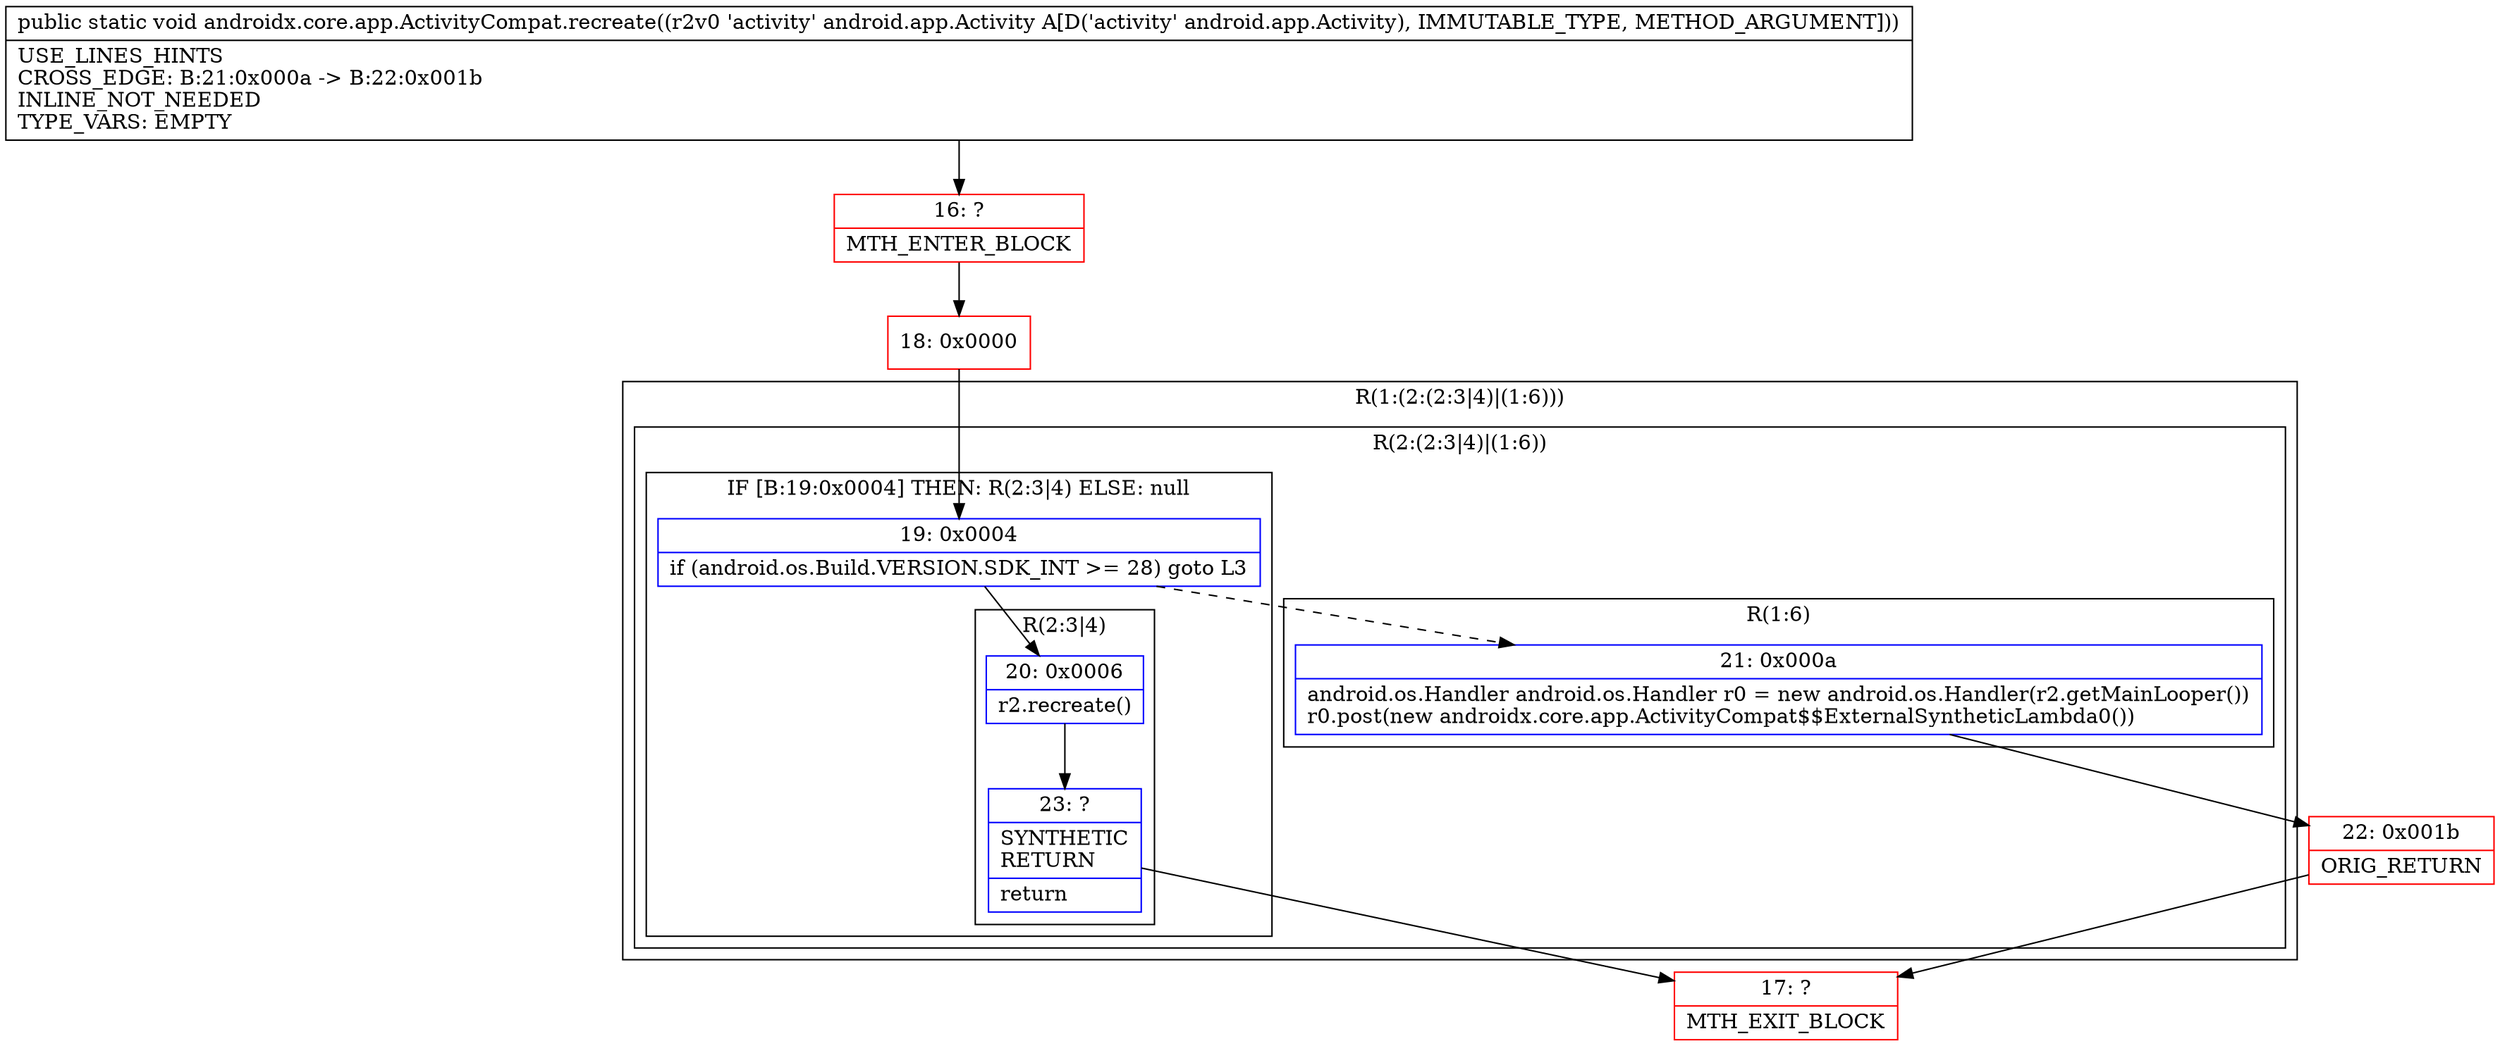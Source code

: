 digraph "CFG forandroidx.core.app.ActivityCompat.recreate(Landroid\/app\/Activity;)V" {
subgraph cluster_Region_1976188625 {
label = "R(1:(2:(2:3|4)|(1:6)))";
node [shape=record,color=blue];
subgraph cluster_Region_1050379683 {
label = "R(2:(2:3|4)|(1:6))";
node [shape=record,color=blue];
subgraph cluster_IfRegion_2140471224 {
label = "IF [B:19:0x0004] THEN: R(2:3|4) ELSE: null";
node [shape=record,color=blue];
Node_19 [shape=record,label="{19\:\ 0x0004|if (android.os.Build.VERSION.SDK_INT \>= 28) goto L3\l}"];
subgraph cluster_Region_52500218 {
label = "R(2:3|4)";
node [shape=record,color=blue];
Node_20 [shape=record,label="{20\:\ 0x0006|r2.recreate()\l}"];
Node_23 [shape=record,label="{23\:\ ?|SYNTHETIC\lRETURN\l|return\l}"];
}
}
subgraph cluster_Region_995863772 {
label = "R(1:6)";
node [shape=record,color=blue];
Node_21 [shape=record,label="{21\:\ 0x000a|android.os.Handler android.os.Handler r0 = new android.os.Handler(r2.getMainLooper())\lr0.post(new androidx.core.app.ActivityCompat$$ExternalSyntheticLambda0())\l}"];
}
}
}
Node_16 [shape=record,color=red,label="{16\:\ ?|MTH_ENTER_BLOCK\l}"];
Node_18 [shape=record,color=red,label="{18\:\ 0x0000}"];
Node_17 [shape=record,color=red,label="{17\:\ ?|MTH_EXIT_BLOCK\l}"];
Node_22 [shape=record,color=red,label="{22\:\ 0x001b|ORIG_RETURN\l}"];
MethodNode[shape=record,label="{public static void androidx.core.app.ActivityCompat.recreate((r2v0 'activity' android.app.Activity A[D('activity' android.app.Activity), IMMUTABLE_TYPE, METHOD_ARGUMENT]))  | USE_LINES_HINTS\lCROSS_EDGE: B:21:0x000a \-\> B:22:0x001b\lINLINE_NOT_NEEDED\lTYPE_VARS: EMPTY\l}"];
MethodNode -> Node_16;Node_19 -> Node_20;
Node_19 -> Node_21[style=dashed];
Node_20 -> Node_23;
Node_23 -> Node_17;
Node_21 -> Node_22;
Node_16 -> Node_18;
Node_18 -> Node_19;
Node_22 -> Node_17;
}

